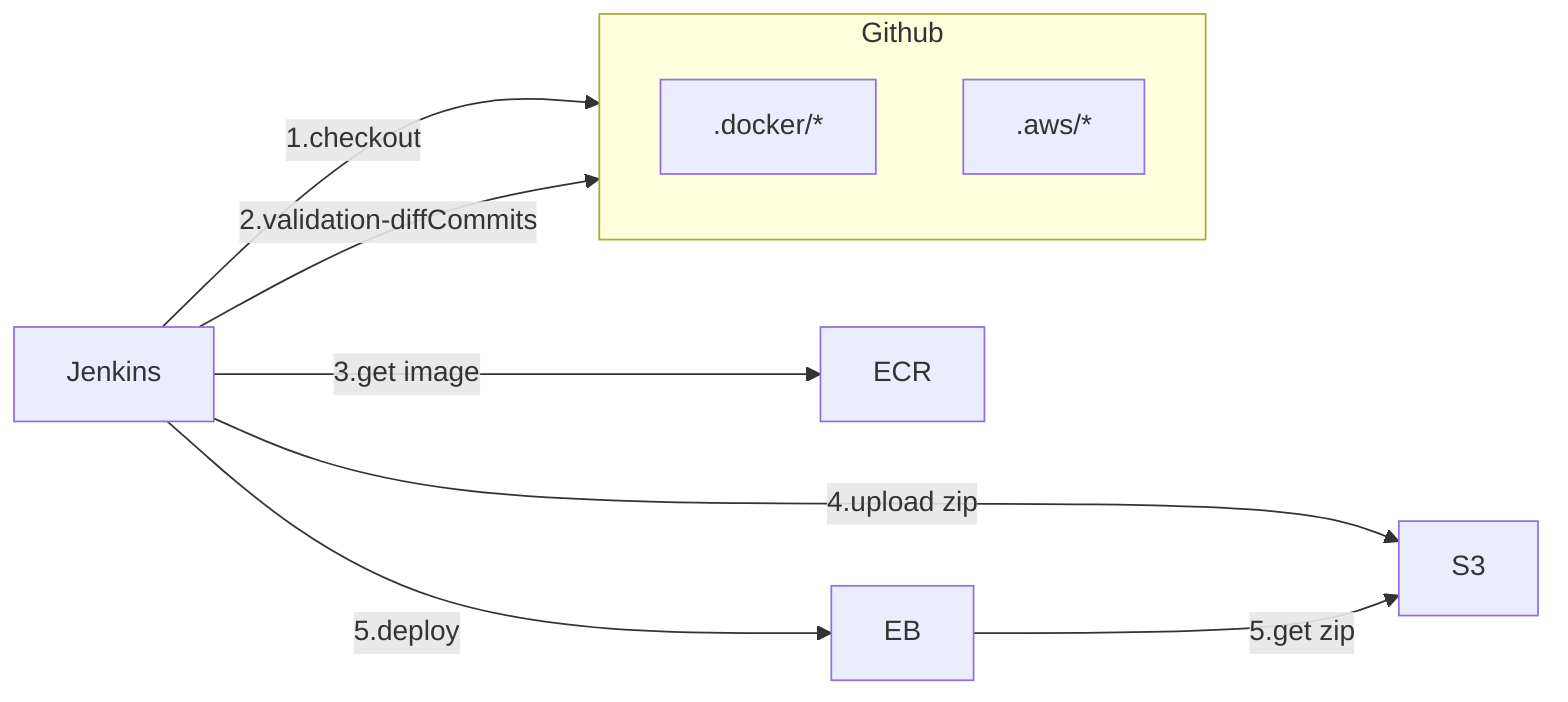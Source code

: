 %% CI/CD EB + Docker
graph LR
%% __START
    Jenkins --> |1.checkout| Github
    Jenkins --> |2.validation-diffCommits| Github
    Jenkins --> |3.get image| ECR
    Jenkins --> |4.upload zip| S3
    Jenkins --> |5.deploy| EB
    EB --> |5.get zip| S3

    subgraph "Github"
        .docker/*
        .aws/*
    end
%% __END